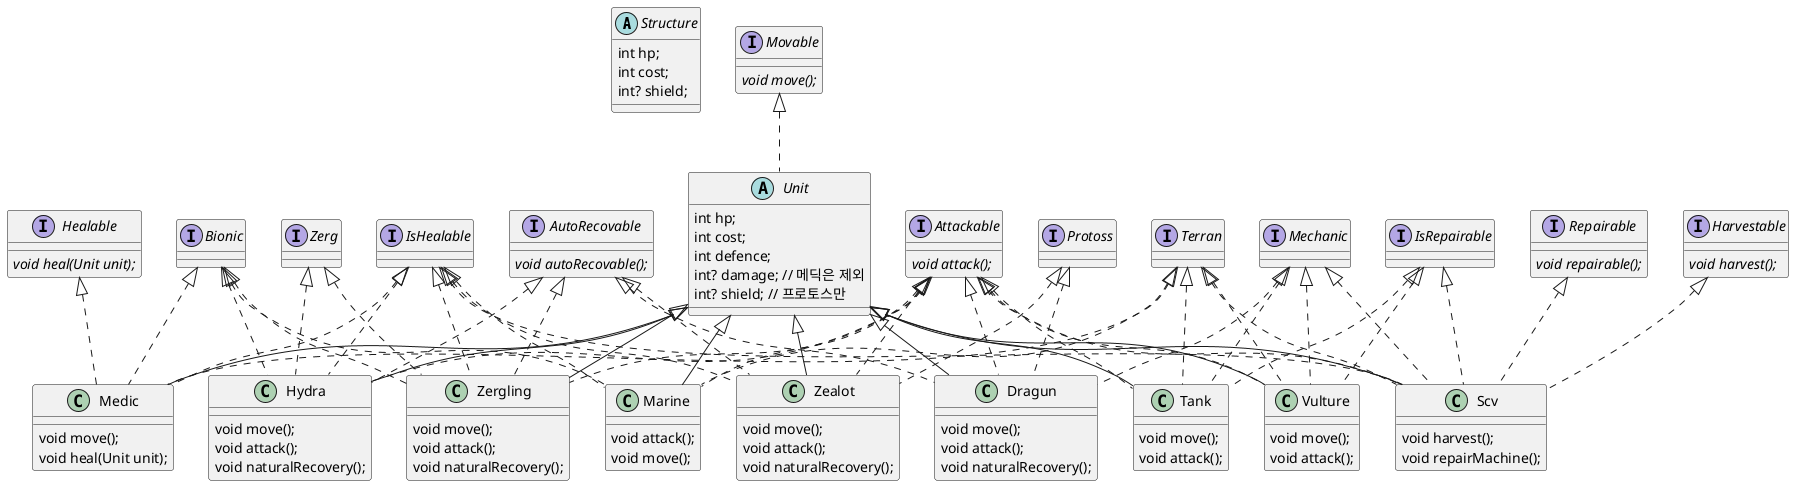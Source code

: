 @startuml
'https://plantuml.com/class-diagram

abstract class Structure {
    int hp;
    int cost;
    int? shield;
}

abstract class Unit implements Movable {
    int hp;
    int cost;
    int defence;
    int? damage; // 메딕은 제외
    int? shield; // 프로토스만
}

class Marine extends Unit implements Terran, Bionic, Attackable, IsHealable {
    void attack();
    void move();
}

class Medic extends Unit implements Terran, Bionic, Healable, IsHealable {
    void move();
    void heal(Unit unit);
}

class Scv extends Unit implements Terran, Mechanic, IsHealable, IsRepairable, Harvestable, Attackable, Repairable {
    void harvest();
    void repairMachine();
}

class Vulture extends Unit implements Terran, Mechanic, IsRepairable, Attackable {
    void move();
    void attack();
}

class Tank extends Unit implements Terran, Attackable, Mechanic, IsRepairable {
    void move();
    void attack();
}

class Zergling extends Unit implements Zerg, Attackable, IsHealable, Bionic, AutoRecovable {
    void move();
    void attack();
    void naturalRecovery();
}

class Hydra extends Unit implements Zerg, Attackable, IsHealable, Bionic, AutoRecovable {
    void move();
    void attack();
    void naturalRecovery();
}

class Zealot extends Unit implements Protoss, Attackable, IsHealable, AutoRecovable {
    void move();
    void attack();
    void naturalRecovery();
}

class Dragun extends Unit implements Protoss, Attackable, Mechanic, AutoRecovable {
    void move();
    void attack();
    void naturalRecovery();
}

interface Terran {}
interface Zerg {}
interface Protoss {}

interface Bionic {}
interface Mechanic {}

interface Attackable {
    {abstract} void attack();
}

interface Movable {
    {abstract} void move();
}

interface Healable {
    {abstract} void heal(Unit unit);
}

interface IsHealable {}

interface Repairable {
    {abstract} void repairable();
}

interface IsRepairable {}

interface Harvestable {
    {abstract} void harvest();
}

interface AutoRecovable {
    {abstract} void autoRecovable();
}

@enduml
